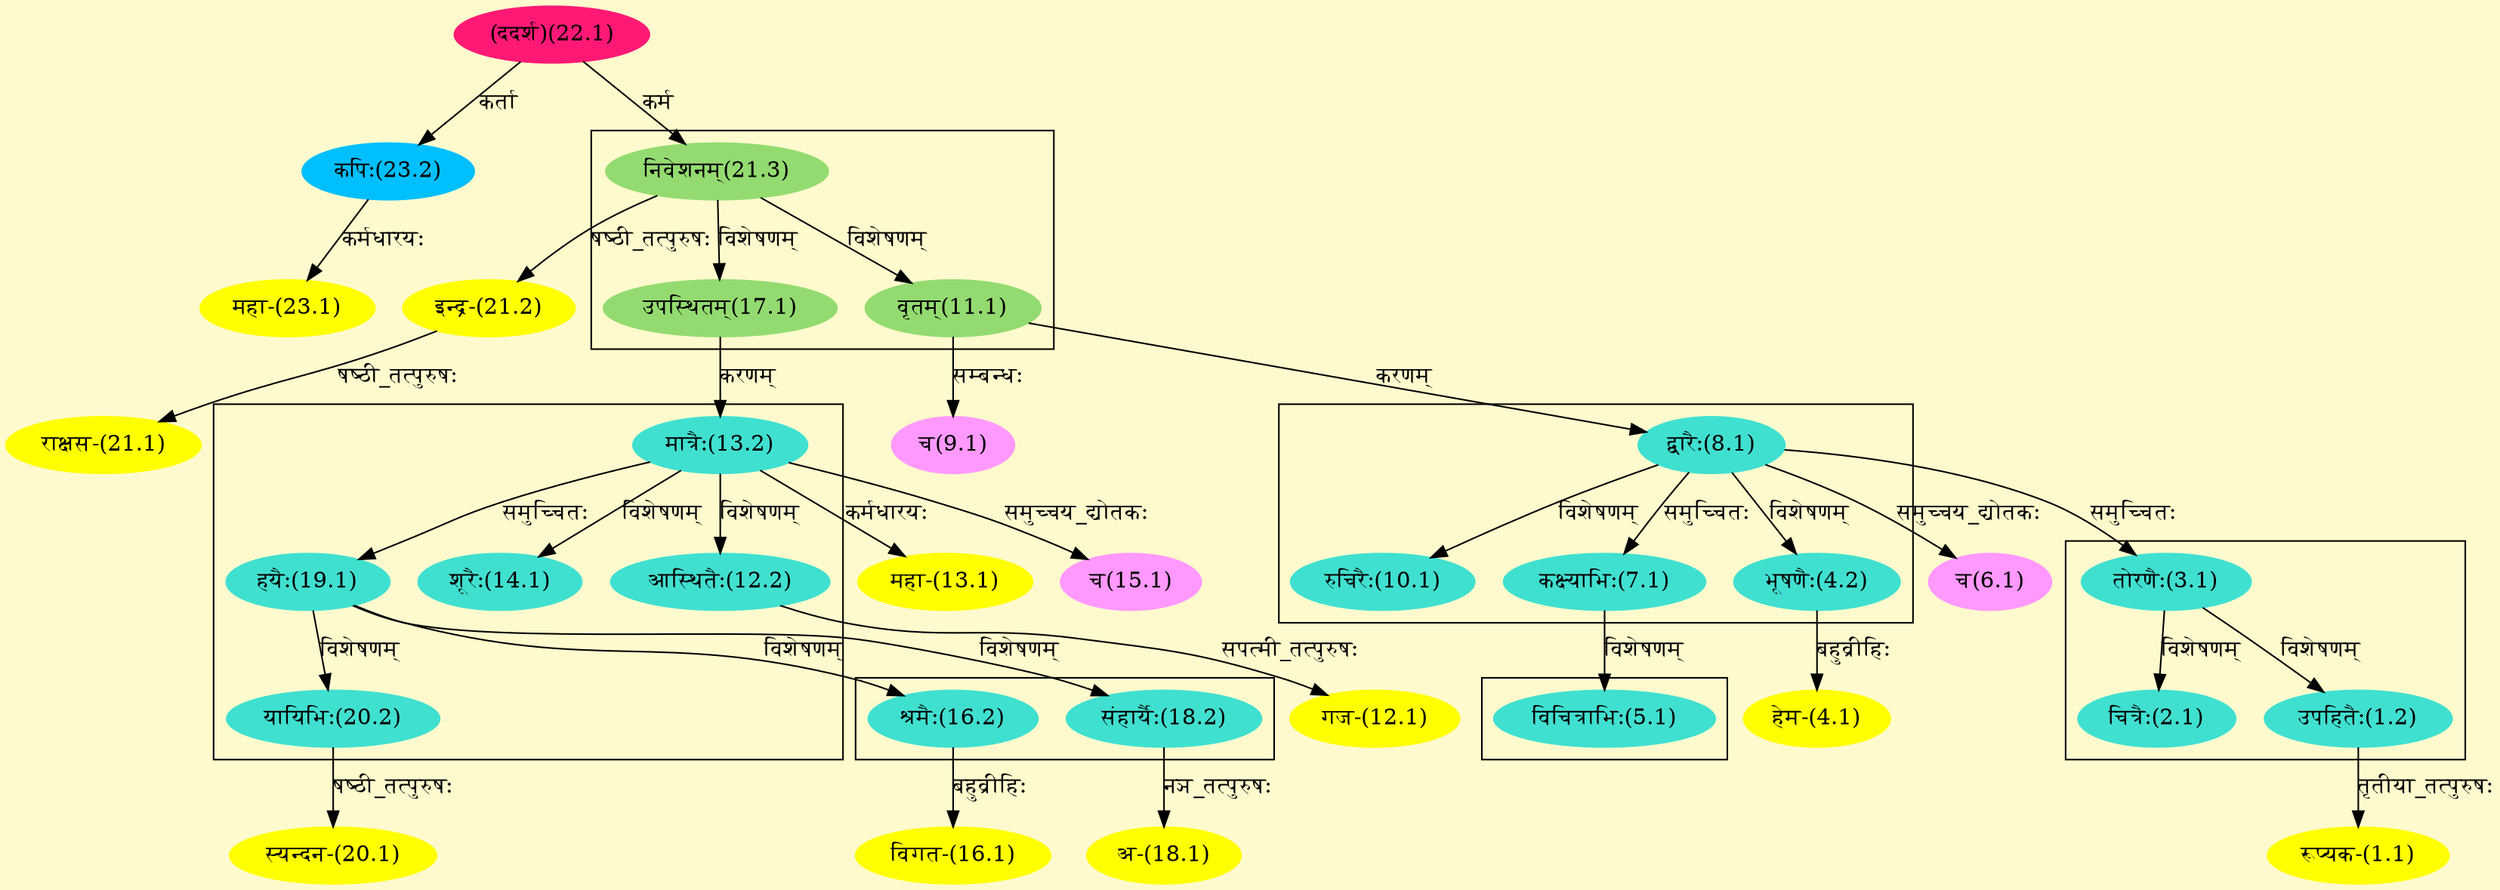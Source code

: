 digraph G{
rankdir=BT;
 compound=true;
 bgcolor="lemonchiffon1";

subgraph cluster_1{
Node1_2 [style=filled, color="#40E0D0" label = "उपहितैः(1.2)"]
Node3_1 [style=filled, color="#40E0D0" label = "तोरणैः(3.1)"]
Node2_1 [style=filled, color="#40E0D0" label = "चित्रैः(2.1)"]

}

subgraph cluster_2{
Node3_1 [style=filled, color="#40E0D0" label = "तोरणैः(3.1)"]
Node8_1 [style=filled, color="#40E0D0" label = "द्वारैः(8.1)"]
Node4_2 [style=filled, color="#40E0D0" label = "भूषणैः(4.2)"]
Node7_1 [style=filled, color="#40E0D0" label = "कक्ष्याभिः(7.1)"]
Node10_1 [style=filled, color="#40E0D0" label = "रुचिरैः(10.1)"]

}

subgraph cluster_3{
Node5_1 [style=filled, color="#40E0D0" label = "विचित्राभिः(5.1)"]
Node7_1 [style=filled, color="#40E0D0" label = "कक्ष्याभिः(7.1)"]

}

subgraph cluster_4{
Node11_1 [style=filled, color="#93DB70" label = "वृतम्(11.1)"]
Node21_3 [style=filled, color="#93DB70" label = "निवेशनम्(21.3)"]
Node17_1 [style=filled, color="#93DB70" label = "उपस्थितम्(17.1)"]

}

subgraph cluster_5{
Node12_2 [style=filled, color="#40E0D0" label = "आस्थितैः(12.2)"]
Node13_2 [style=filled, color="#40E0D0" label = "मात्रैः(13.2)"]
Node14_1 [style=filled, color="#40E0D0" label = "शूरैः(14.1)"]
Node19_1 [style=filled, color="#40E0D0" label = "हयैः(19.1)"]
Node20_2 [style=filled, color="#40E0D0" label = "यायिभिः(20.2)"]

}

subgraph cluster_6{
Node16_2 [style=filled, color="#40E0D0" label = "श्रमैः(16.2)"]
Node19_1 [style=filled, color="#40E0D0" label = "हयैः(19.1)"]
Node18_2 [style=filled, color="#40E0D0" label = "संहार्यैः(18.2)"]
Node20_2 [style=filled, color="#40E0D0" label = "यायिभिः(20.2)"]

}
Node1_1 [style=filled, color="#FFFF00" label = "रूप्यक-(1.1)"]
Node1_2 [style=filled, color="#40E0D0" label = "उपहितैः(1.2)"]
Node4_1 [style=filled, color="#FFFF00" label = "हेम-(4.1)"]
Node4_2 [style=filled, color="#40E0D0" label = "भूषणैः(4.2)"]
Node6_1 [style=filled, color="#FF99FF" label = "च(6.1)"]
Node8_1 [style=filled, color="#40E0D0" label = "द्वारैः(8.1)"]
Node11_1 [style=filled, color="#93DB70" label = "वृतम्(11.1)"]
Node9_1 [style=filled, color="#FF99FF" label = "च(9.1)"]
Node12_1 [style=filled, color="#FFFF00" label = "गज-(12.1)"]
Node12_2 [style=filled, color="#40E0D0" label = "आस्थितैः(12.2)"]
Node13_1 [style=filled, color="#FFFF00" label = "महा-(13.1)"]
Node13_2 [style=filled, color="#40E0D0" label = "मात्रैः(13.2)"]
Node17_1 [style=filled, color="#93DB70" label = "उपस्थितम्(17.1)"]
Node15_1 [style=filled, color="#FF99FF" label = "च(15.1)"]
Node16_1 [style=filled, color="#FFFF00" label = "विगत-(16.1)"]
Node16_2 [style=filled, color="#40E0D0" label = "श्रमैः(16.2)"]
Node18_1 [style=filled, color="#FFFF00" label = "अ-(18.1)"]
Node18_2 [style=filled, color="#40E0D0" label = "संहार्यैः(18.2)"]
Node20_1 [style=filled, color="#FFFF00" label = "स्यन्दन-(20.1)"]
Node20_2 [style=filled, color="#40E0D0" label = "यायिभिः(20.2)"]
Node21_1 [style=filled, color="#FFFF00" label = "राक्षस-(21.1)"]
Node21_2 [style=filled, color="#FFFF00" label = "इन्द्र-(21.2)"]
Node21_3 [style=filled, color="#93DB70" label = "निवेशनम्(21.3)"]
Node22_1 [style=filled, color="#FF1975" label = "(ददर्श)(22.1)"]
Node [style=filled, color="" label = "()"]
Node23_1 [style=filled, color="#FFFF00" label = "महा-(23.1)"]
Node23_2 [style=filled, color="#00BFFF" label = "कपिः(23.2)"]
/* Start of Relations section */

Node1_1 -> Node1_2 [  label="तृतीया_तत्पुरुषः"  dir="back" ]
Node1_2 -> Node3_1 [  label="विशेषणम्"  dir="back" ]
Node2_1 -> Node3_1 [  label="विशेषणम्"  dir="back" ]
Node3_1 -> Node8_1 [  label="समुच्चितः"  dir="back" ]
Node4_1 -> Node4_2 [  label="बहुव्रीहिः"  dir="back" ]
Node4_2 -> Node8_1 [  label="विशेषणम्"  dir="back" ]
Node5_1 -> Node7_1 [  label="विशेषणम्"  dir="back" ]
Node6_1 -> Node8_1 [  label="समुच्चय_द्योतकः"  dir="back" ]
Node7_1 -> Node8_1 [  label="समुच्चितः"  dir="back" ]
Node8_1 -> Node11_1 [  label="करणम्"  dir="back" ]
Node9_1 -> Node11_1 [  label="सम्बन्धः"  dir="back" ]
Node10_1 -> Node8_1 [  label="विशेषणम्"  dir="back" ]
Node11_1 -> Node21_3 [  label="विशेषणम्"  dir="back" ]
Node12_1 -> Node12_2 [  label="सपत्मी_तत्पुरुषः"  dir="back" ]
Node12_2 -> Node13_2 [  label="विशेषणम्"  dir="back" ]
Node13_1 -> Node13_2 [  label="कर्मधारयः"  dir="back" ]
Node13_2 -> Node17_1 [  label="करणम्"  dir="back" ]
Node14_1 -> Node13_2 [  label="विशेषणम्"  dir="back" ]
Node15_1 -> Node13_2 [  label="समुच्चय_द्योतकः"  dir="back" ]
Node16_1 -> Node16_2 [  label="बहुव्रीहिः"  dir="back" ]
Node16_2 -> Node19_1 [  label="विशेषणम्"  dir="back" ]
Node17_1 -> Node21_3 [  label="विशेषणम्"  dir="back" ]
Node18_1 -> Node18_2 [  label="नञ_तत्पुरुषः"  dir="back" ]
Node18_2 -> Node19_1 [  label="विशेषणम्"  dir="back" ]
Node19_1 -> Node13_2 [  label="समुच्चितः"  dir="back" ]
Node20_1 -> Node20_2 [  label="षष्ठी_तत्पुरुषः"  dir="back" ]
Node20_2 -> Node19_1 [  label="विशेषणम्"  dir="back" ]
Node21_1 -> Node21_2 [  label="षष्ठी_तत्पुरुषः"  dir="back" ]
Node21_2 -> Node21_3 [  label="षष्ठी_तत्पुरुषः"  dir="back" ]
Node21_3 -> Node22_1 [  label="कर्म"  dir="back" ]
Node23_1 -> Node23_2 [  label="कर्मधारयः"  dir="back" ]
Node23_2 -> Node22_1 [  label="कर्ता"  dir="back" ]
}
